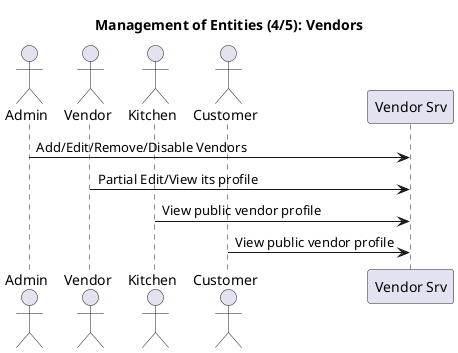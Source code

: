 @startuml
title: Management of Entities (4/5): Vendors

actor "Admin" as A
actor "Vendor" as V
actor "Kitchen" as K
actor "Customer" as U

participant "Vendor Srv" as Vsrv


A -> Vsrv: Add/Edit/Remove/Disable Vendors
V -> Vsrv: Partial Edit/View its profile
K -> Vsrv: View public vendor profile
U -> Vsrv: View public vendor profile
@enduml
